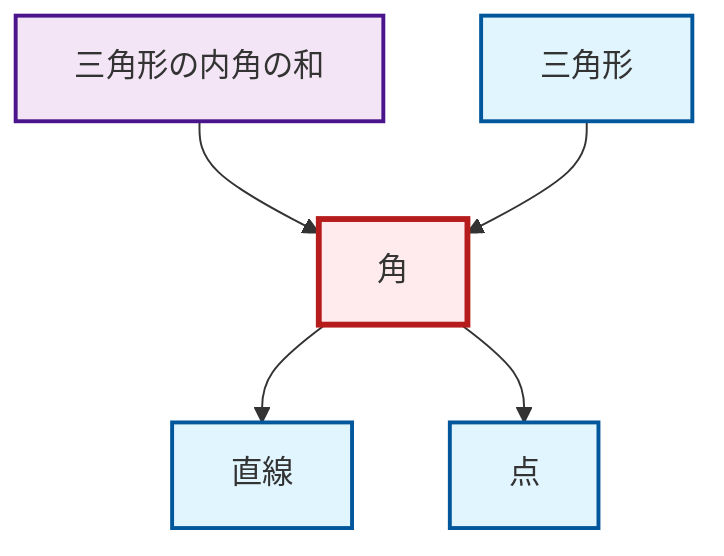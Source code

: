 graph TD
    classDef definition fill:#e1f5fe,stroke:#01579b,stroke-width:2px
    classDef theorem fill:#f3e5f5,stroke:#4a148c,stroke-width:2px
    classDef axiom fill:#fff3e0,stroke:#e65100,stroke-width:2px
    classDef example fill:#e8f5e9,stroke:#1b5e20,stroke-width:2px
    classDef current fill:#ffebee,stroke:#b71c1c,stroke-width:3px
    def-line["直線"]:::definition
    def-triangle["三角形"]:::definition
    def-point["点"]:::definition
    def-angle["角"]:::definition
    thm-angle-sum-triangle["三角形の内角の和"]:::theorem
    def-angle --> def-line
    thm-angle-sum-triangle --> def-angle
    def-angle --> def-point
    def-triangle --> def-angle
    class def-angle current